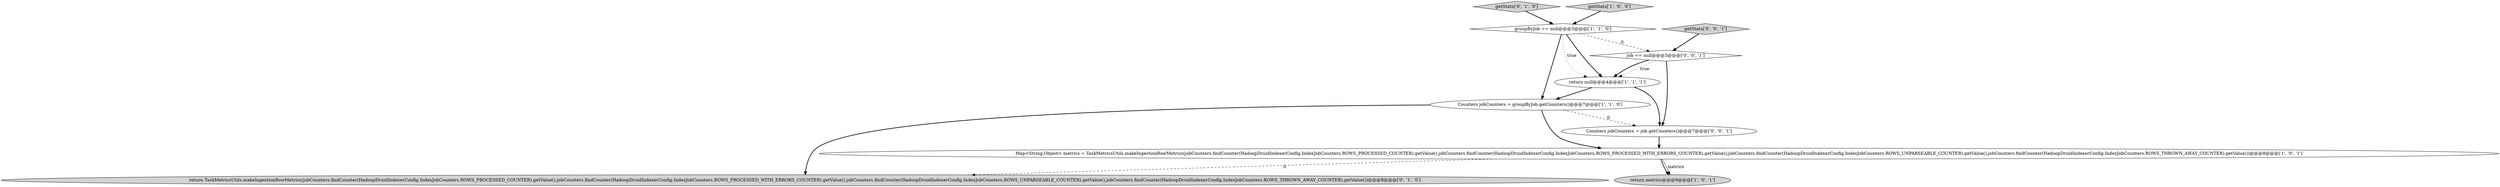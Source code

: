 digraph {
4 [style = filled, label = "Counters jobCounters = groupByJob.getCounters()@@@7@@@['1', '1', '0']", fillcolor = white, shape = ellipse image = "AAA0AAABBB1BBB"];
10 [style = filled, label = "getStats['0', '0', '1']", fillcolor = lightgray, shape = diamond image = "AAA0AAABBB3BBB"];
6 [style = filled, label = "return TaskMetricsUtils.makeIngestionRowMetrics(jobCounters.findCounter(HadoopDruidIndexerConfig.IndexJobCounters.ROWS_PROCESSED_COUNTER).getValue(),jobCounters.findCounter(HadoopDruidIndexerConfig.IndexJobCounters.ROWS_PROCESSED_WITH_ERRORS_COUNTER).getValue(),jobCounters.findCounter(HadoopDruidIndexerConfig.IndexJobCounters.ROWS_UNPARSEABLE_COUNTER).getValue(),jobCounters.findCounter(HadoopDruidIndexerConfig.IndexJobCounters.ROWS_THROWN_AWAY_COUNTER).getValue())@@@8@@@['0', '1', '0']", fillcolor = lightgray, shape = ellipse image = "AAA1AAABBB2BBB"];
1 [style = filled, label = "return metrics@@@9@@@['1', '0', '1']", fillcolor = lightgray, shape = ellipse image = "AAA0AAABBB1BBB"];
0 [style = filled, label = "Map<String,Object> metrics = TaskMetricsUtils.makeIngestionRowMetrics(jobCounters.findCounter(HadoopDruidIndexerConfig.IndexJobCounters.ROWS_PROCESSED_COUNTER).getValue(),jobCounters.findCounter(HadoopDruidIndexerConfig.IndexJobCounters.ROWS_PROCESSED_WITH_ERRORS_COUNTER).getValue(),jobCounters.findCounter(HadoopDruidIndexerConfig.IndexJobCounters.ROWS_UNPARSEABLE_COUNTER).getValue(),jobCounters.findCounter(HadoopDruidIndexerConfig.IndexJobCounters.ROWS_THROWN_AWAY_COUNTER).getValue())@@@8@@@['1', '0', '1']", fillcolor = white, shape = ellipse image = "AAA0AAABBB1BBB"];
8 [style = filled, label = "job == null@@@3@@@['0', '0', '1']", fillcolor = white, shape = diamond image = "AAA0AAABBB3BBB"];
7 [style = filled, label = "getStats['0', '1', '0']", fillcolor = lightgray, shape = diamond image = "AAA0AAABBB2BBB"];
5 [style = filled, label = "return null@@@4@@@['1', '1', '1']", fillcolor = white, shape = ellipse image = "AAA0AAABBB1BBB"];
9 [style = filled, label = "Counters jobCounters = job.getCounters()@@@7@@@['0', '0', '1']", fillcolor = white, shape = ellipse image = "AAA0AAABBB3BBB"];
3 [style = filled, label = "groupByJob == null@@@3@@@['1', '1', '0']", fillcolor = white, shape = diamond image = "AAA0AAABBB1BBB"];
2 [style = filled, label = "getStats['1', '0', '0']", fillcolor = lightgray, shape = diamond image = "AAA0AAABBB1BBB"];
0->1 [style = bold, label=""];
0->1 [style = solid, label="metrics"];
4->9 [style = dashed, label="0"];
4->6 [style = bold, label=""];
10->8 [style = bold, label=""];
0->6 [style = dashed, label="0"];
3->8 [style = dashed, label="0"];
4->0 [style = bold, label=""];
8->9 [style = bold, label=""];
9->0 [style = bold, label=""];
8->5 [style = bold, label=""];
3->5 [style = dotted, label="true"];
5->9 [style = bold, label=""];
3->4 [style = bold, label=""];
3->5 [style = bold, label=""];
5->4 [style = bold, label=""];
2->3 [style = bold, label=""];
8->5 [style = dotted, label="true"];
7->3 [style = bold, label=""];
}
